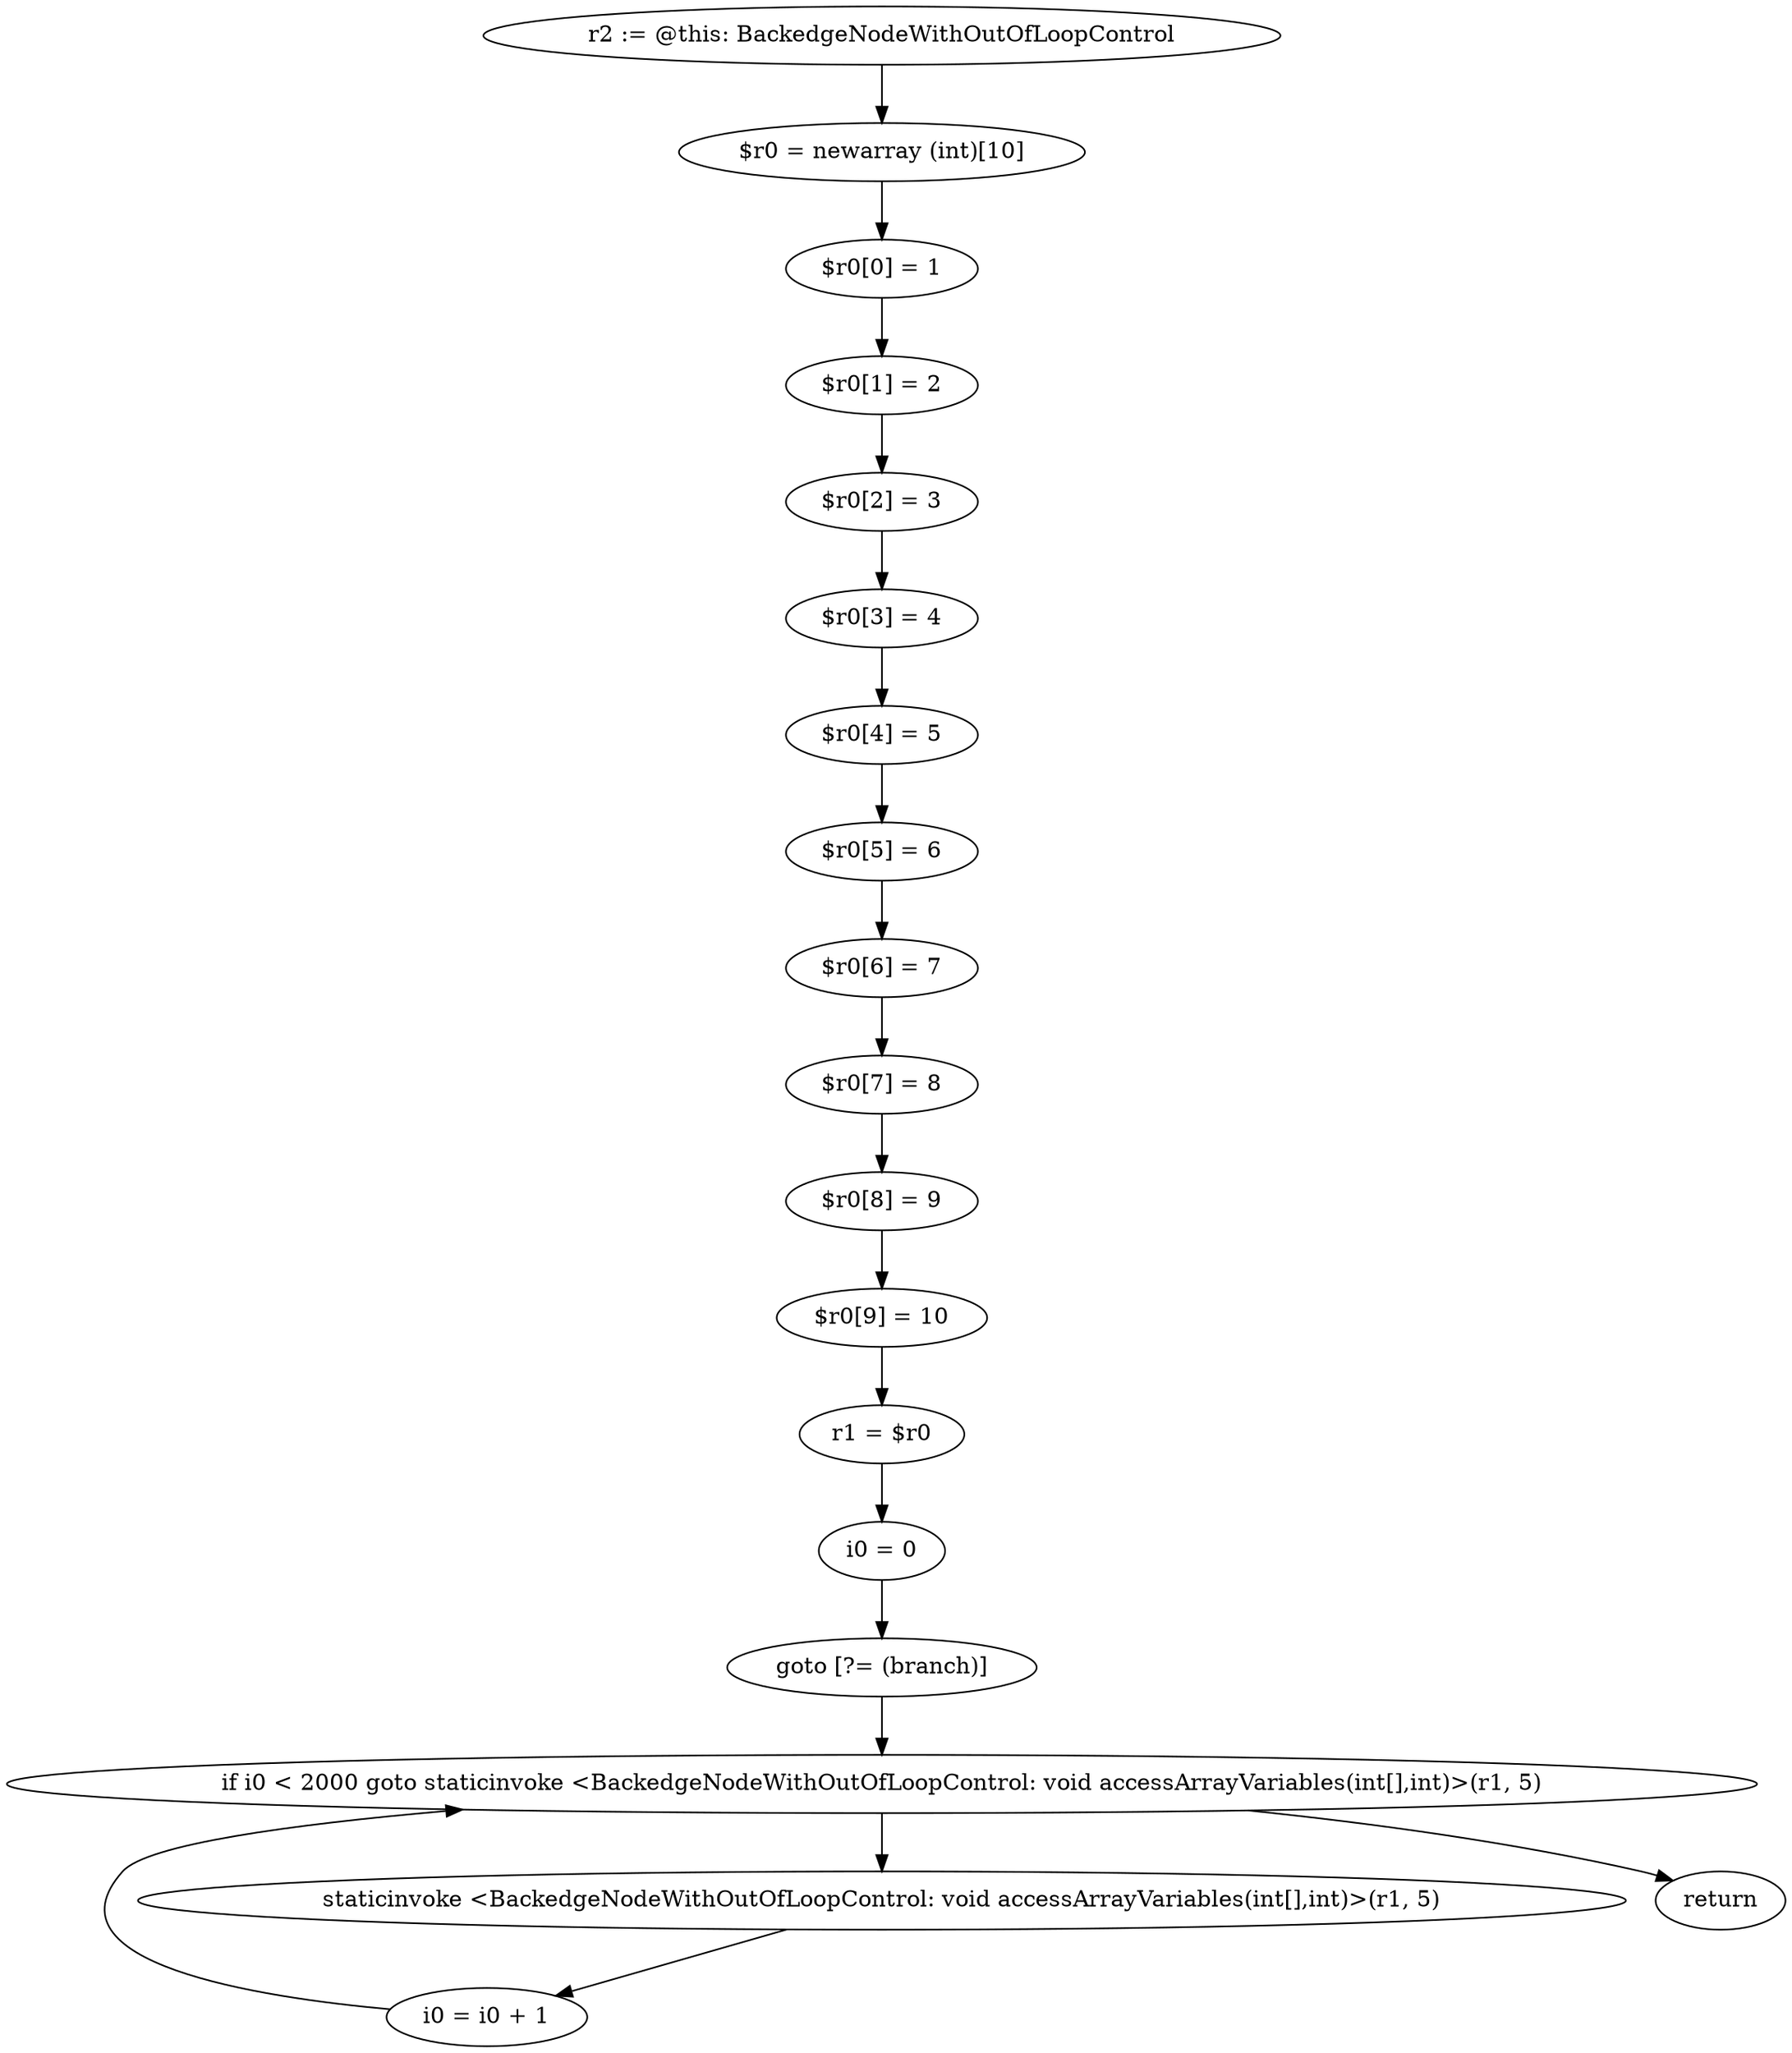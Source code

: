 digraph "unitGraph" {
    "r2 := @this: BackedgeNodeWithOutOfLoopControl"
    "$r0 = newarray (int)[10]"
    "$r0[0] = 1"
    "$r0[1] = 2"
    "$r0[2] = 3"
    "$r0[3] = 4"
    "$r0[4] = 5"
    "$r0[5] = 6"
    "$r0[6] = 7"
    "$r0[7] = 8"
    "$r0[8] = 9"
    "$r0[9] = 10"
    "r1 = $r0"
    "i0 = 0"
    "goto [?= (branch)]"
    "staticinvoke <BackedgeNodeWithOutOfLoopControl: void accessArrayVariables(int[],int)>(r1, 5)"
    "i0 = i0 + 1"
    "if i0 < 2000 goto staticinvoke <BackedgeNodeWithOutOfLoopControl: void accessArrayVariables(int[],int)>(r1, 5)"
    "return"
    "r2 := @this: BackedgeNodeWithOutOfLoopControl"->"$r0 = newarray (int)[10]";
    "$r0 = newarray (int)[10]"->"$r0[0] = 1";
    "$r0[0] = 1"->"$r0[1] = 2";
    "$r0[1] = 2"->"$r0[2] = 3";
    "$r0[2] = 3"->"$r0[3] = 4";
    "$r0[3] = 4"->"$r0[4] = 5";
    "$r0[4] = 5"->"$r0[5] = 6";
    "$r0[5] = 6"->"$r0[6] = 7";
    "$r0[6] = 7"->"$r0[7] = 8";
    "$r0[7] = 8"->"$r0[8] = 9";
    "$r0[8] = 9"->"$r0[9] = 10";
    "$r0[9] = 10"->"r1 = $r0";
    "r1 = $r0"->"i0 = 0";
    "i0 = 0"->"goto [?= (branch)]";
    "goto [?= (branch)]"->"if i0 < 2000 goto staticinvoke <BackedgeNodeWithOutOfLoopControl: void accessArrayVariables(int[],int)>(r1, 5)";
    "staticinvoke <BackedgeNodeWithOutOfLoopControl: void accessArrayVariables(int[],int)>(r1, 5)"->"i0 = i0 + 1";
    "i0 = i0 + 1"->"if i0 < 2000 goto staticinvoke <BackedgeNodeWithOutOfLoopControl: void accessArrayVariables(int[],int)>(r1, 5)";
    "if i0 < 2000 goto staticinvoke <BackedgeNodeWithOutOfLoopControl: void accessArrayVariables(int[],int)>(r1, 5)"->"return";
    "if i0 < 2000 goto staticinvoke <BackedgeNodeWithOutOfLoopControl: void accessArrayVariables(int[],int)>(r1, 5)"->"staticinvoke <BackedgeNodeWithOutOfLoopControl: void accessArrayVariables(int[],int)>(r1, 5)";
}
